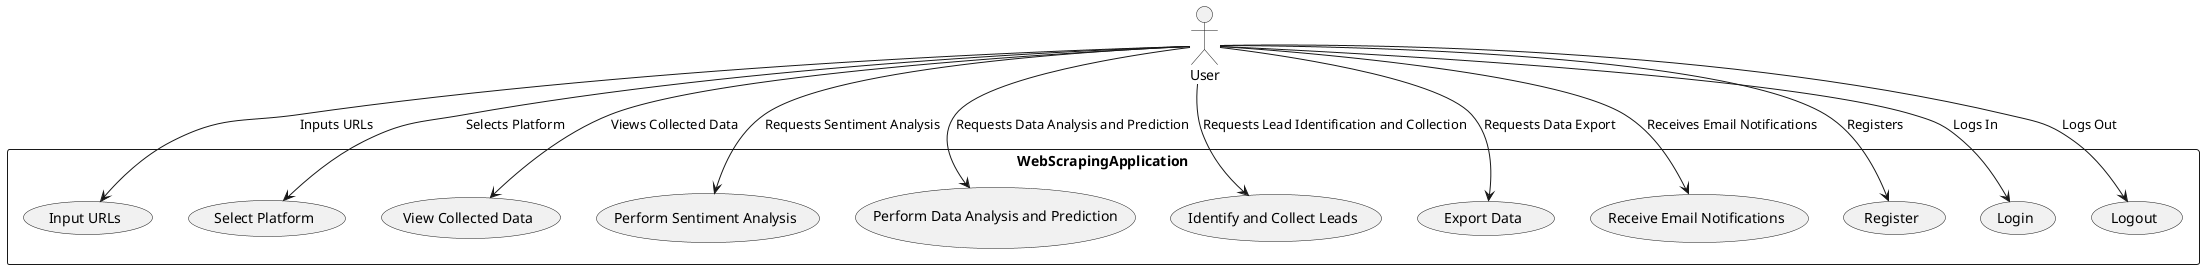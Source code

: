 @startuml

actor User

rectangle WebScrapingApplication {
    usecase UC1 as "Input URLs"
    usecase UC2 as "Select Platform"
    usecase UC3 as "View Collected Data"
    usecase UC4 as "Perform Sentiment Analysis"
    usecase UC5 as "Perform Data Analysis and Prediction"
    usecase UC6 as "Identify and Collect Leads"
    usecase UC7 as "Export Data"
    usecase UC8 as "Receive Email Notifications"
    usecase UC9 as "Register"
    usecase UC10 as "Login"
    usecase UC11 as "Logout"
}

User --> UC1 : Inputs URLs
User --> UC2 : Selects Platform
User --> UC3 : Views Collected Data
User --> UC4 : Requests Sentiment Analysis
User --> UC5 : Requests Data Analysis and Prediction
User --> UC6 : Requests Lead Identification and Collection
User --> UC7 : Requests Data Export
User --> UC8 : Receives Email Notifications
User --> UC9 : Registers
User --> UC10 : Logs In
User --> UC11 : Logs Out

@enduml
